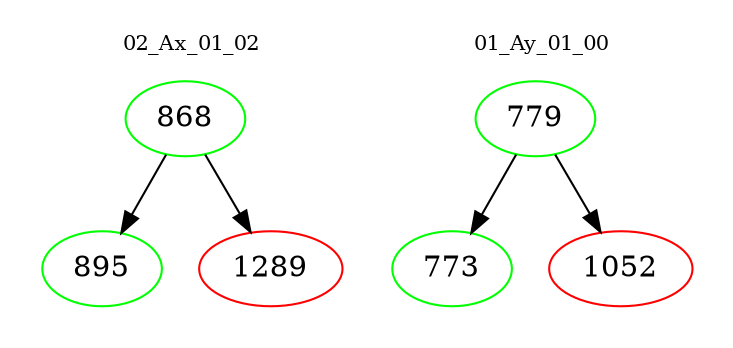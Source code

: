 digraph{
subgraph cluster_0 {
color = white
label = "02_Ax_01_02";
fontsize=10;
T0_868 [label="868", color="green"]
T0_868 -> T0_895 [color="black"]
T0_895 [label="895", color="green"]
T0_868 -> T0_1289 [color="black"]
T0_1289 [label="1289", color="red"]
}
subgraph cluster_1 {
color = white
label = "01_Ay_01_00";
fontsize=10;
T1_779 [label="779", color="green"]
T1_779 -> T1_773 [color="black"]
T1_773 [label="773", color="green"]
T1_779 -> T1_1052 [color="black"]
T1_1052 [label="1052", color="red"]
}
}
